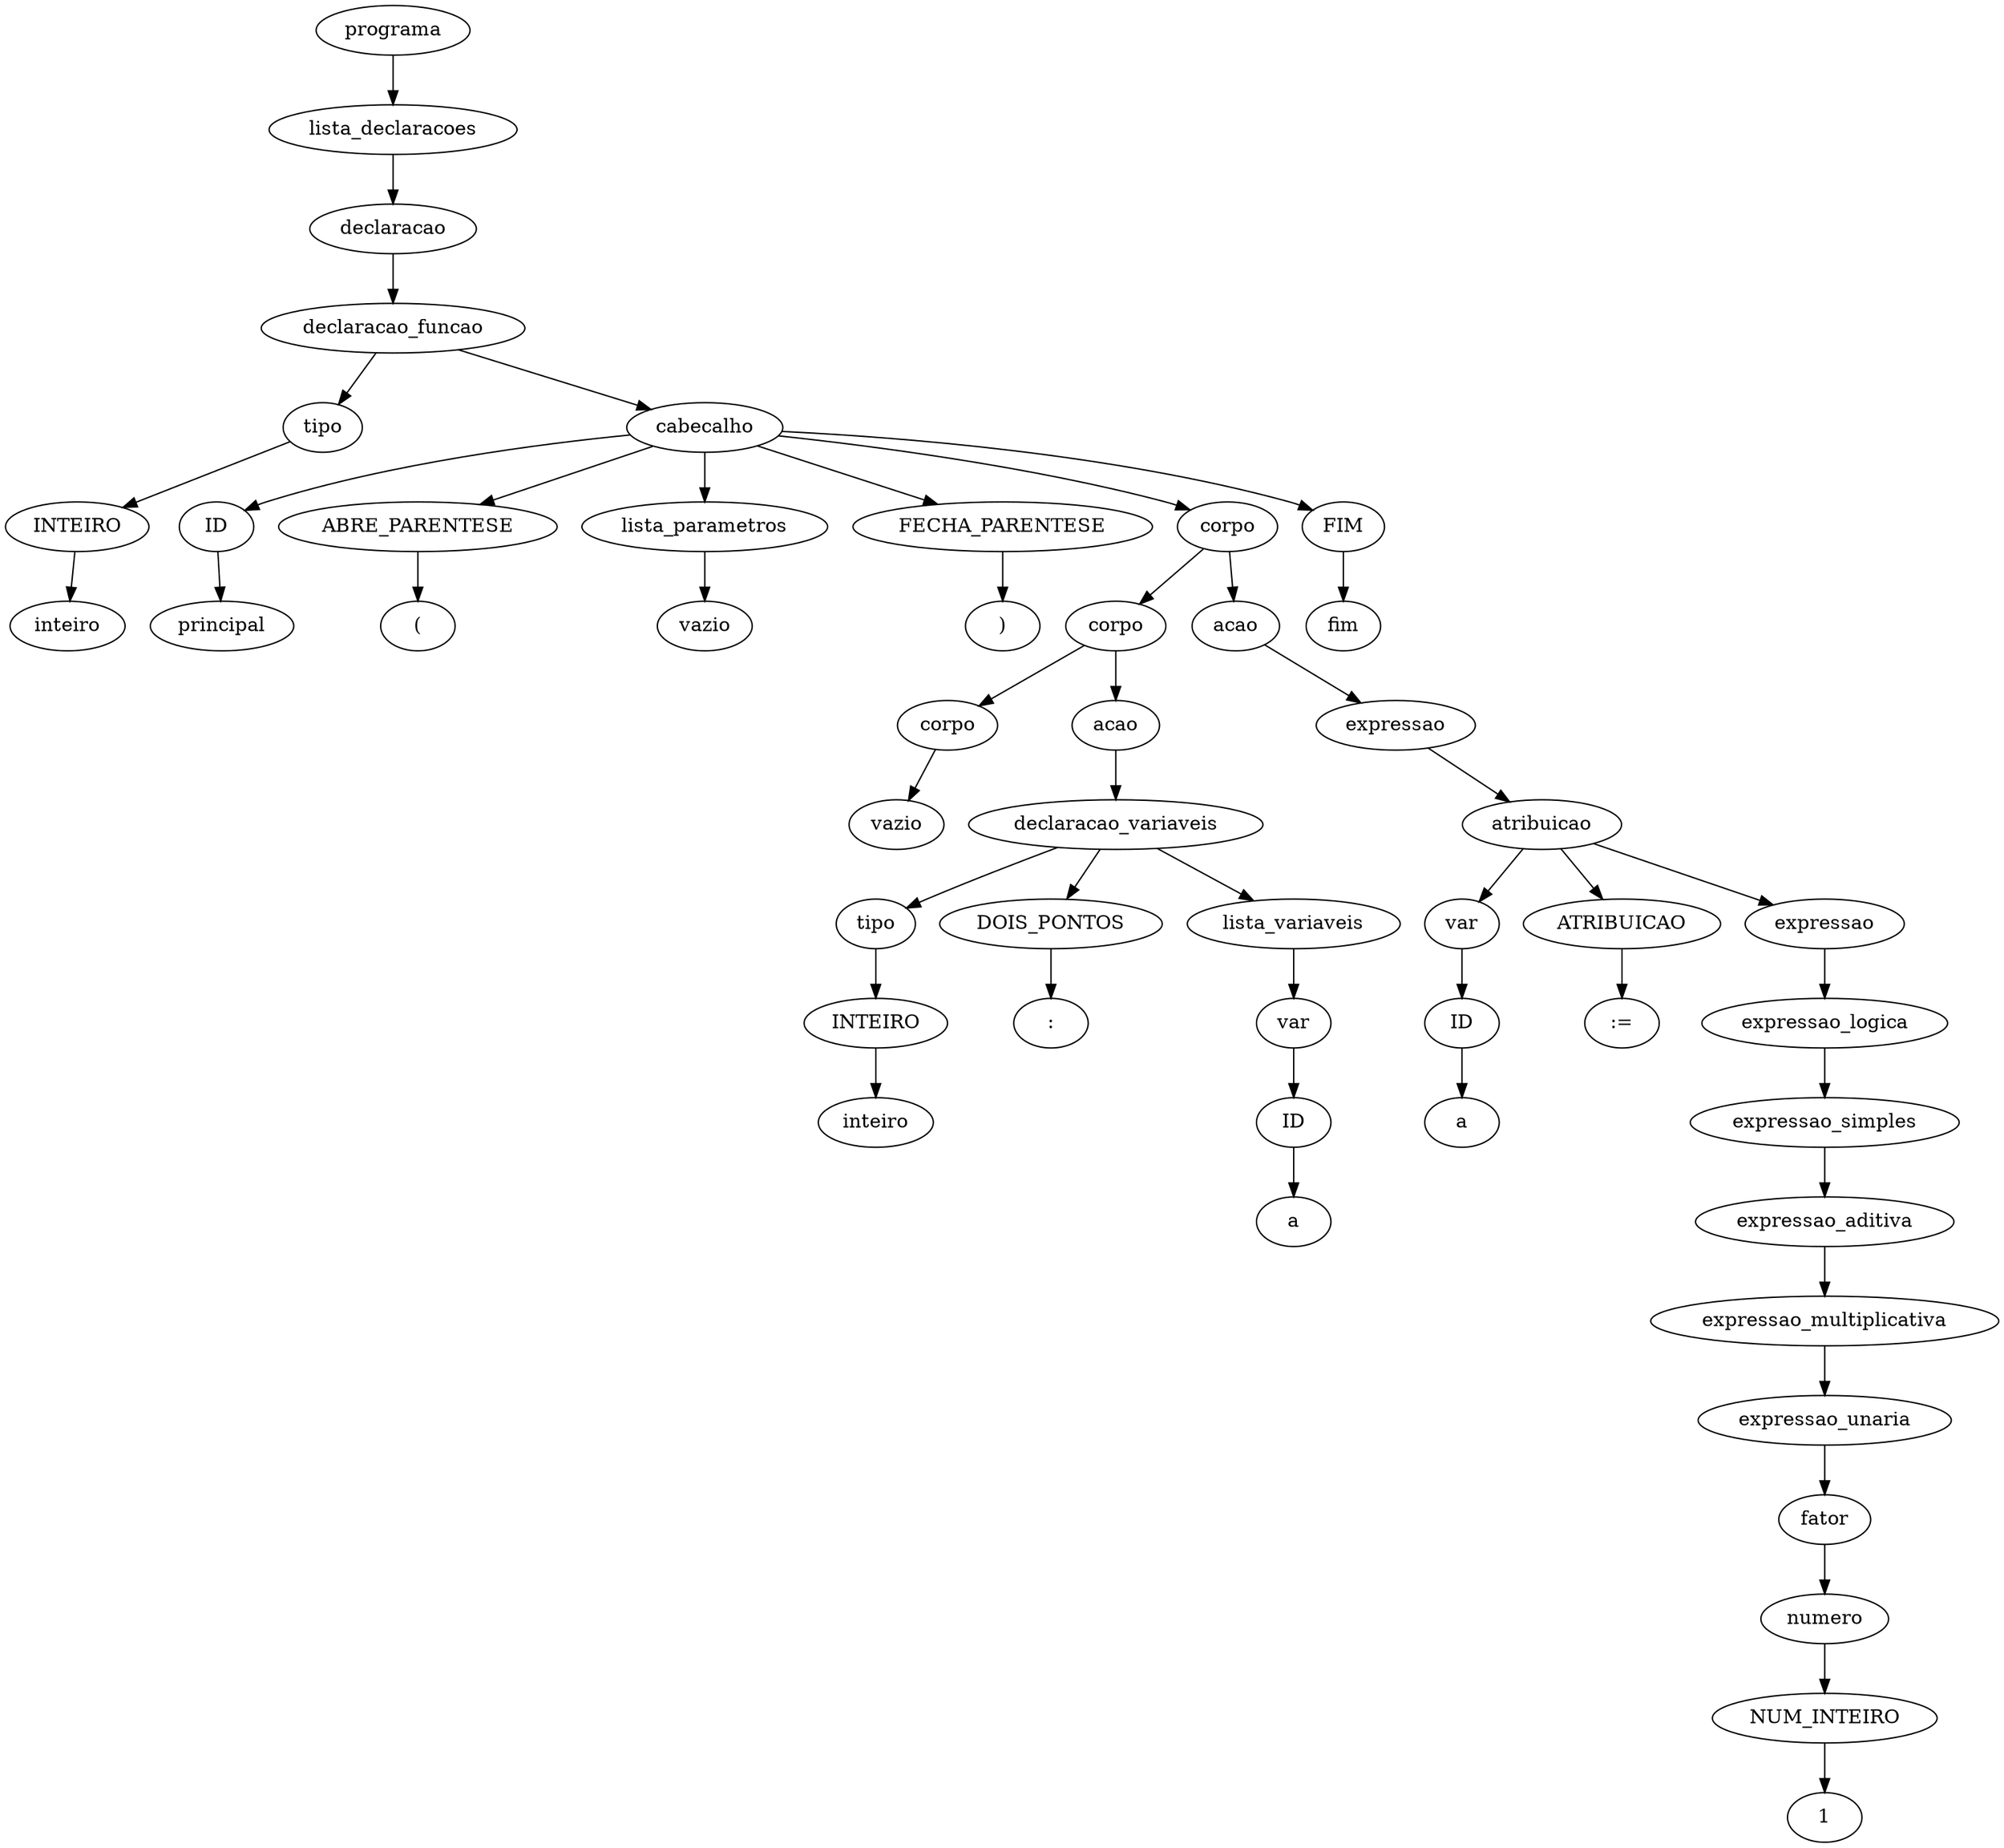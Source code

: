 digraph tree {
    "0x7fe6a6db9320" [label="programa"];
    "0x7fe6a6db9438" [label="lista_declaracoes"];
    "0x7fe6a6db9278" [label="declaracao"];
    "0x7fe6a6db9eb8" [label="declaracao_funcao"];
    "0x7fe6a6db93c8" [label="tipo"];
    "0x7fe6a6db9390" [label="INTEIRO"];
    "0x7fe6a6db9358" [label="inteiro"];
    "0x7fe6a6dc2080" [label="cabecalho"];
    "0x7fe6a6db99b0" [label="ID"];
    "0x7fe6a6db9940" [label="principal"];
    "0x7fe6a6db9f28" [label="ABRE_PARENTESE"];
    "0x7fe6a6db9ef0" [label="("];
    "0x7fe6a6db94e0" [label="lista_parametros"];
    "0x7fe6a6db92b0" [label="vazio"];
    "0x7fe6a6db9f98" [label="FECHA_PARENTESE"];
    "0x7fe6a6db9f60" [label=")"];
    "0x7fe6a6db9da0" [label="corpo"];
    "0x7fe6a6db9860" [label="corpo"];
    "0x7fe6a6db95f8" [label="corpo"];
    "0x7fe6a6db9400" [label="vazio"];
    "0x7fe6a6db9630" [label="acao"];
    "0x7fe6a6db98d0" [label="declaracao_variaveis"];
    "0x7fe6a6db96d8" [label="tipo"];
    "0x7fe6a6db96a0" [label="INTEIRO"];
    "0x7fe6a6db9518" [label="inteiro"];
    "0x7fe6a6db9898" [label="DOIS_PONTOS"];
    "0x7fe6a6db9710" [label=":"];
    "0x7fe6a6db9748" [label="lista_variaveis"];
    "0x7fe6a6db97f0" [label="var"];
    "0x7fe6a6db9780" [label="ID"];
    "0x7fe6a6db9588" [label="a"];
    "0x7fe6a6db9668" [label="acao"];
    "0x7fe6a6db9978" [label="expressao"];
    "0x7fe6a6db9d68" [label="atribuicao"];
    "0x7fe6a6db9a20" [label="var"];
    "0x7fe6a6db9908" [label="ID"];
    "0x7fe6a6db95c0" [label="a"];
    "0x7fe6a6db9d30" [label="ATRIBUICAO"];
    "0x7fe6a6db9cf8" [label=":="];
    "0x7fe6a6db9cc0" [label="expressao"];
    "0x7fe6a6db9c88" [label="expressao_logica"];
    "0x7fe6a6db9c50" [label="expressao_simples"];
    "0x7fe6a6db9c18" [label="expressao_aditiva"];
    "0x7fe6a6db9be0" [label="expressao_multiplicativa"];
    "0x7fe6a6db9a58" [label="expressao_unaria"];
    "0x7fe6a6db9a90" [label="fator"];
    "0x7fe6a6db9ba8" [label="numero"];
    "0x7fe6a6db9b70" [label="NUM_INTEIRO"];
    "0x7fe6a6db97b8" [label="1"];
    "0x7fe6a6dc2048" [label="FIM"];
    "0x7fe6a6db9fd0" [label="fim"];
    "0x7fe6a6db9320" -> "0x7fe6a6db9438";
    "0x7fe6a6db9438" -> "0x7fe6a6db9278";
    "0x7fe6a6db9278" -> "0x7fe6a6db9eb8";
    "0x7fe6a6db9eb8" -> "0x7fe6a6db93c8";
    "0x7fe6a6db9eb8" -> "0x7fe6a6dc2080";
    "0x7fe6a6db93c8" -> "0x7fe6a6db9390";
    "0x7fe6a6db9390" -> "0x7fe6a6db9358";
    "0x7fe6a6dc2080" -> "0x7fe6a6db99b0";
    "0x7fe6a6dc2080" -> "0x7fe6a6db9f28";
    "0x7fe6a6dc2080" -> "0x7fe6a6db94e0";
    "0x7fe6a6dc2080" -> "0x7fe6a6db9f98";
    "0x7fe6a6dc2080" -> "0x7fe6a6db9da0";
    "0x7fe6a6dc2080" -> "0x7fe6a6dc2048";
    "0x7fe6a6db99b0" -> "0x7fe6a6db9940";
    "0x7fe6a6db9f28" -> "0x7fe6a6db9ef0";
    "0x7fe6a6db94e0" -> "0x7fe6a6db92b0";
    "0x7fe6a6db9f98" -> "0x7fe6a6db9f60";
    "0x7fe6a6db9da0" -> "0x7fe6a6db9860";
    "0x7fe6a6db9da0" -> "0x7fe6a6db9668";
    "0x7fe6a6db9860" -> "0x7fe6a6db95f8";
    "0x7fe6a6db9860" -> "0x7fe6a6db9630";
    "0x7fe6a6db95f8" -> "0x7fe6a6db9400";
    "0x7fe6a6db9630" -> "0x7fe6a6db98d0";
    "0x7fe6a6db98d0" -> "0x7fe6a6db96d8";
    "0x7fe6a6db98d0" -> "0x7fe6a6db9898";
    "0x7fe6a6db98d0" -> "0x7fe6a6db9748";
    "0x7fe6a6db96d8" -> "0x7fe6a6db96a0";
    "0x7fe6a6db96a0" -> "0x7fe6a6db9518";
    "0x7fe6a6db9898" -> "0x7fe6a6db9710";
    "0x7fe6a6db9748" -> "0x7fe6a6db97f0";
    "0x7fe6a6db97f0" -> "0x7fe6a6db9780";
    "0x7fe6a6db9780" -> "0x7fe6a6db9588";
    "0x7fe6a6db9668" -> "0x7fe6a6db9978";
    "0x7fe6a6db9978" -> "0x7fe6a6db9d68";
    "0x7fe6a6db9d68" -> "0x7fe6a6db9a20";
    "0x7fe6a6db9d68" -> "0x7fe6a6db9d30";
    "0x7fe6a6db9d68" -> "0x7fe6a6db9cc0";
    "0x7fe6a6db9a20" -> "0x7fe6a6db9908";
    "0x7fe6a6db9908" -> "0x7fe6a6db95c0";
    "0x7fe6a6db9d30" -> "0x7fe6a6db9cf8";
    "0x7fe6a6db9cc0" -> "0x7fe6a6db9c88";
    "0x7fe6a6db9c88" -> "0x7fe6a6db9c50";
    "0x7fe6a6db9c50" -> "0x7fe6a6db9c18";
    "0x7fe6a6db9c18" -> "0x7fe6a6db9be0";
    "0x7fe6a6db9be0" -> "0x7fe6a6db9a58";
    "0x7fe6a6db9a58" -> "0x7fe6a6db9a90";
    "0x7fe6a6db9a90" -> "0x7fe6a6db9ba8";
    "0x7fe6a6db9ba8" -> "0x7fe6a6db9b70";
    "0x7fe6a6db9b70" -> "0x7fe6a6db97b8";
    "0x7fe6a6dc2048" -> "0x7fe6a6db9fd0";
}
